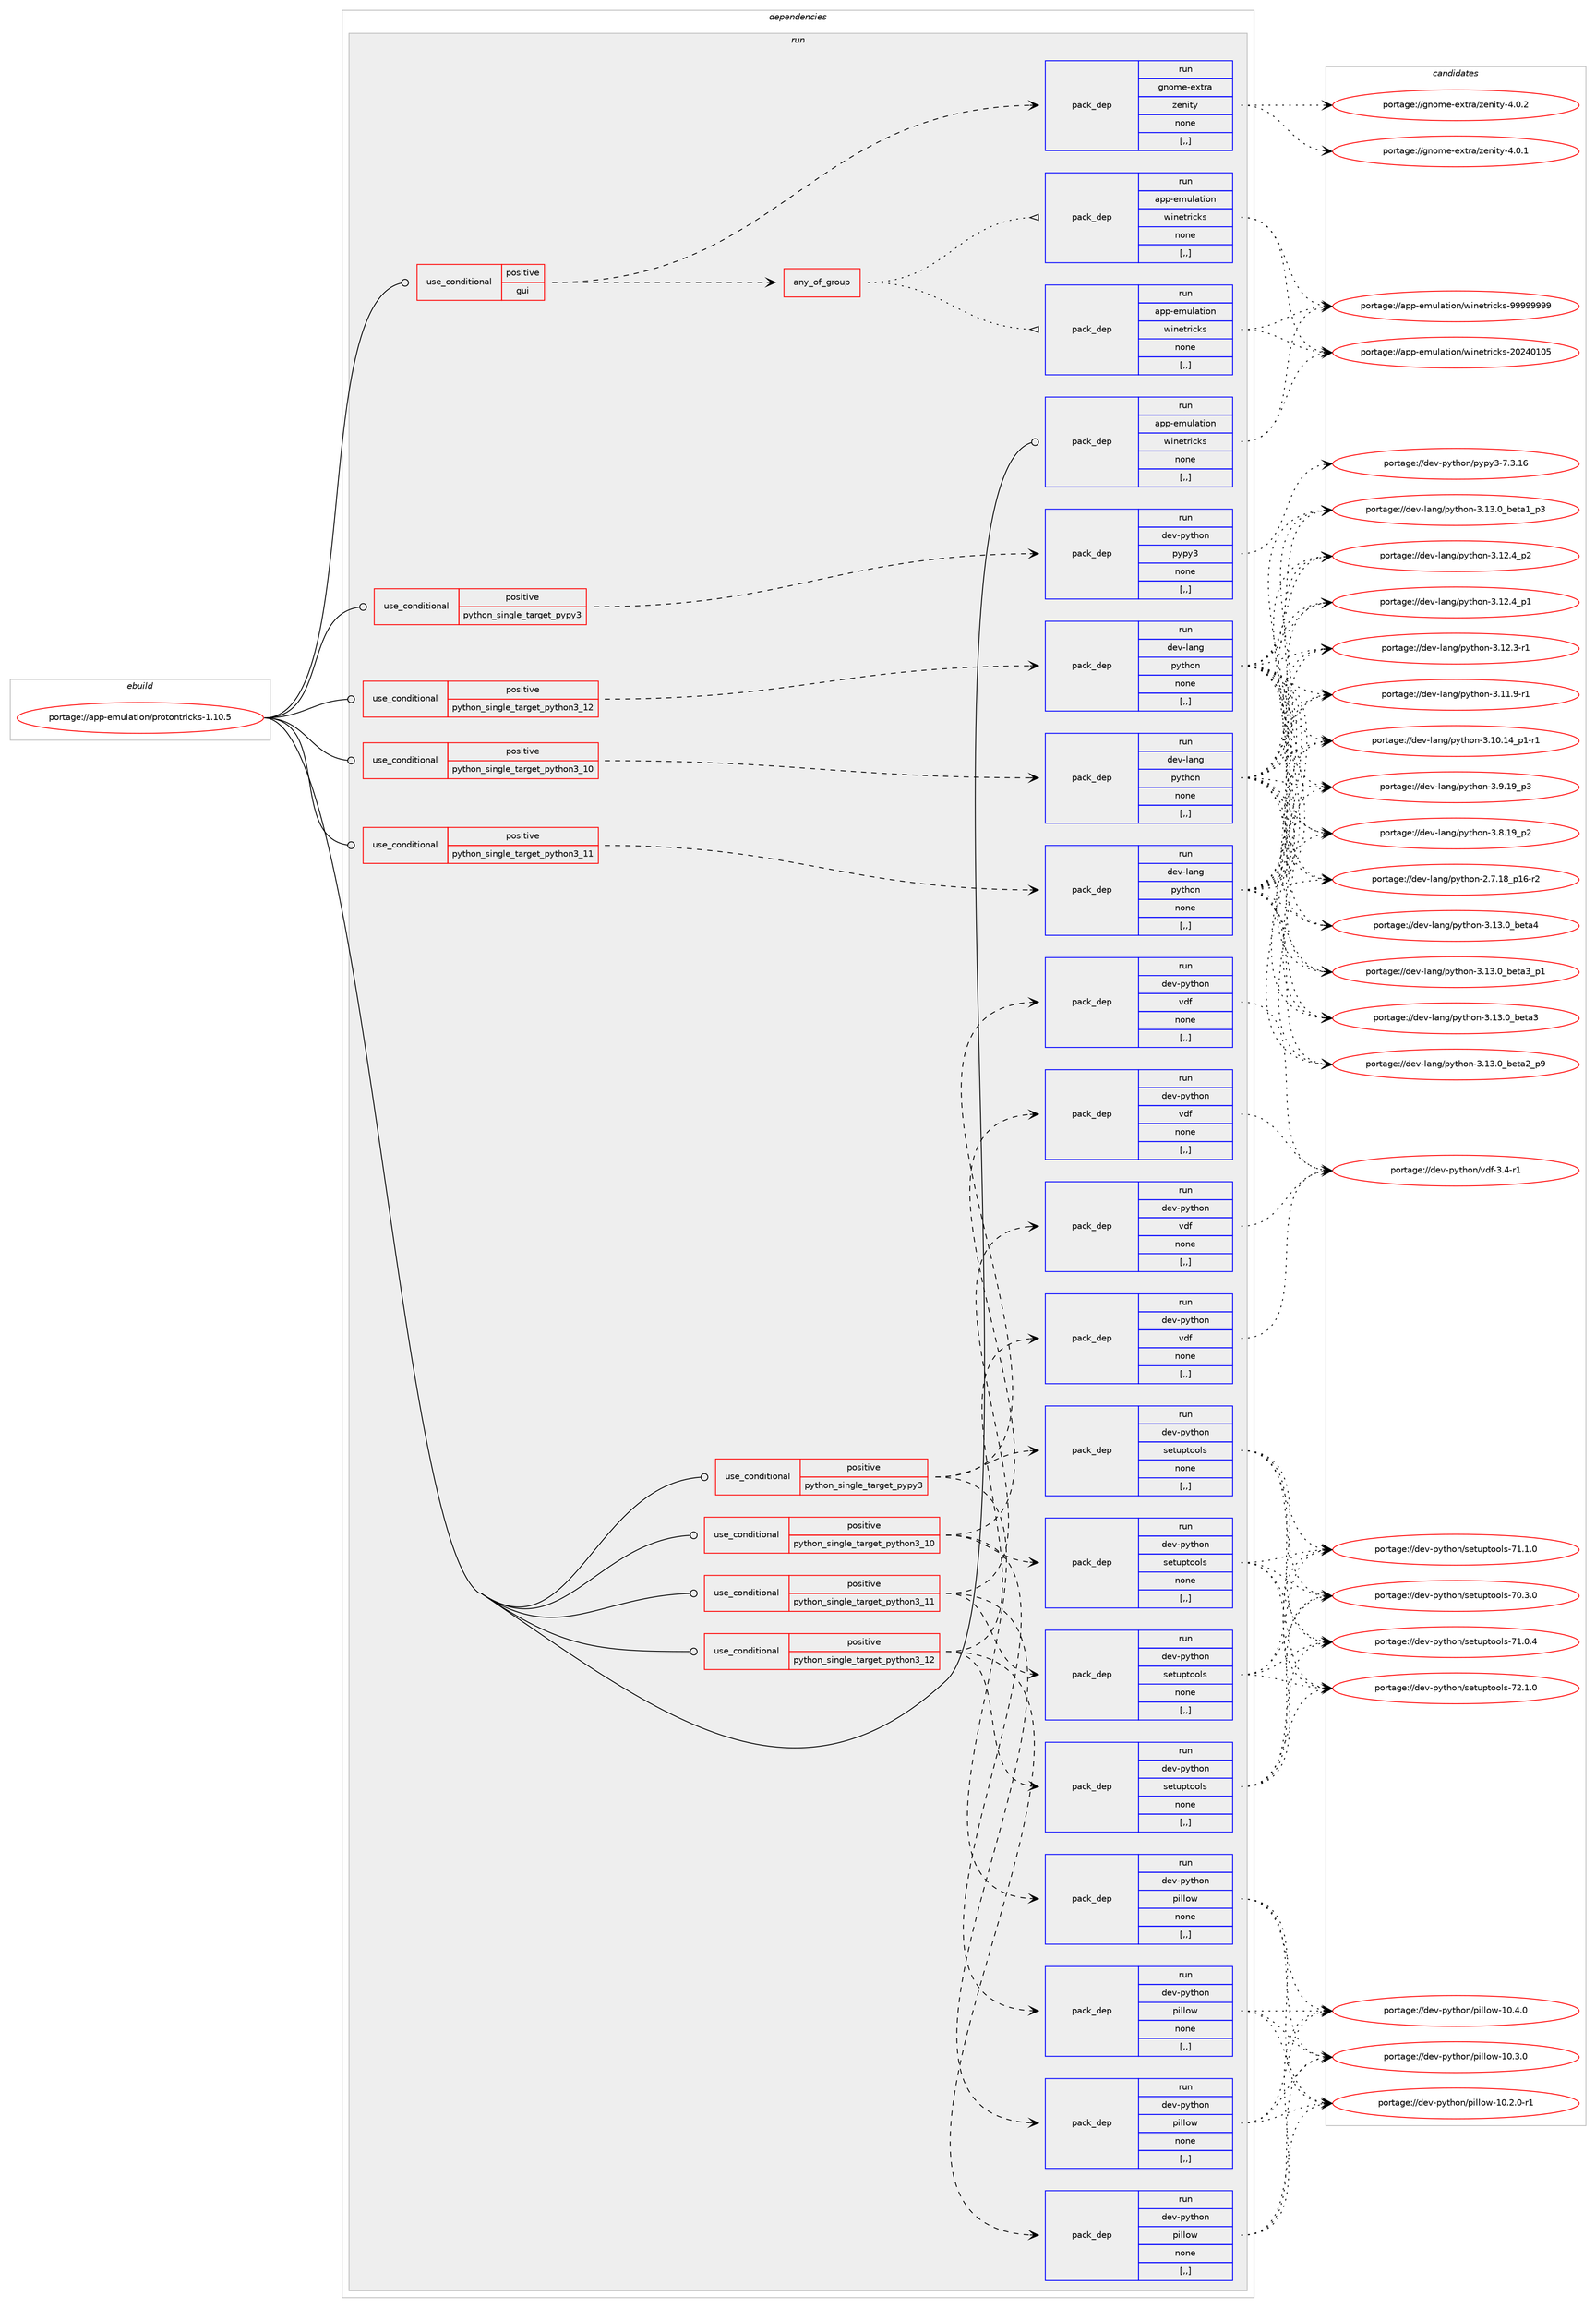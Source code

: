 digraph prolog {

# *************
# Graph options
# *************

newrank=true;
concentrate=true;
compound=true;
graph [rankdir=LR,fontname=Helvetica,fontsize=10,ranksep=1.5];#, ranksep=2.5, nodesep=0.2];
edge  [arrowhead=vee];
node  [fontname=Helvetica,fontsize=10];

# **********
# The ebuild
# **********

subgraph cluster_leftcol {
color=gray;
label=<<i>ebuild</i>>;
id [label="portage://app-emulation/protontricks-1.10.5", color=red, width=4, href="../app-emulation/protontricks-1.10.5.svg"];
}

# ****************
# The dependencies
# ****************

subgraph cluster_midcol {
color=gray;
label=<<i>dependencies</i>>;
subgraph cluster_compile {
fillcolor="#eeeeee";
style=filled;
label=<<i>compile</i>>;
}
subgraph cluster_compileandrun {
fillcolor="#eeeeee";
style=filled;
label=<<i>compile and run</i>>;
}
subgraph cluster_run {
fillcolor="#eeeeee";
style=filled;
label=<<i>run</i>>;
subgraph cond7144 {
dependency26733 [label=<<TABLE BORDER="0" CELLBORDER="1" CELLSPACING="0" CELLPADDING="4"><TR><TD ROWSPAN="3" CELLPADDING="10">use_conditional</TD></TR><TR><TD>positive</TD></TR><TR><TD>gui</TD></TR></TABLE>>, shape=none, color=red];
subgraph pack19384 {
dependency26734 [label=<<TABLE BORDER="0" CELLBORDER="1" CELLSPACING="0" CELLPADDING="4" WIDTH="220"><TR><TD ROWSPAN="6" CELLPADDING="30">pack_dep</TD></TR><TR><TD WIDTH="110">run</TD></TR><TR><TD>gnome-extra</TD></TR><TR><TD>zenity</TD></TR><TR><TD>none</TD></TR><TR><TD>[,,]</TD></TR></TABLE>>, shape=none, color=blue];
}
dependency26733:e -> dependency26734:w [weight=20,style="dashed",arrowhead="vee"];
subgraph any146 {
dependency26735 [label=<<TABLE BORDER="0" CELLBORDER="1" CELLSPACING="0" CELLPADDING="4"><TR><TD CELLPADDING="10">any_of_group</TD></TR></TABLE>>, shape=none, color=red];subgraph pack19385 {
dependency26736 [label=<<TABLE BORDER="0" CELLBORDER="1" CELLSPACING="0" CELLPADDING="4" WIDTH="220"><TR><TD ROWSPAN="6" CELLPADDING="30">pack_dep</TD></TR><TR><TD WIDTH="110">run</TD></TR><TR><TD>app-emulation</TD></TR><TR><TD>winetricks</TD></TR><TR><TD>none</TD></TR><TR><TD>[,,]</TD></TR></TABLE>>, shape=none, color=blue];
}
dependency26735:e -> dependency26736:w [weight=20,style="dotted",arrowhead="oinv"];
subgraph pack19386 {
dependency26737 [label=<<TABLE BORDER="0" CELLBORDER="1" CELLSPACING="0" CELLPADDING="4" WIDTH="220"><TR><TD ROWSPAN="6" CELLPADDING="30">pack_dep</TD></TR><TR><TD WIDTH="110">run</TD></TR><TR><TD>app-emulation</TD></TR><TR><TD>winetricks</TD></TR><TR><TD>none</TD></TR><TR><TD>[,,]</TD></TR></TABLE>>, shape=none, color=blue];
}
dependency26735:e -> dependency26737:w [weight=20,style="dotted",arrowhead="oinv"];
}
dependency26733:e -> dependency26735:w [weight=20,style="dashed",arrowhead="vee"];
}
id:e -> dependency26733:w [weight=20,style="solid",arrowhead="odot"];
subgraph cond7145 {
dependency26738 [label=<<TABLE BORDER="0" CELLBORDER="1" CELLSPACING="0" CELLPADDING="4"><TR><TD ROWSPAN="3" CELLPADDING="10">use_conditional</TD></TR><TR><TD>positive</TD></TR><TR><TD>python_single_target_pypy3</TD></TR></TABLE>>, shape=none, color=red];
subgraph pack19387 {
dependency26739 [label=<<TABLE BORDER="0" CELLBORDER="1" CELLSPACING="0" CELLPADDING="4" WIDTH="220"><TR><TD ROWSPAN="6" CELLPADDING="30">pack_dep</TD></TR><TR><TD WIDTH="110">run</TD></TR><TR><TD>dev-python</TD></TR><TR><TD>pillow</TD></TR><TR><TD>none</TD></TR><TR><TD>[,,]</TD></TR></TABLE>>, shape=none, color=blue];
}
dependency26738:e -> dependency26739:w [weight=20,style="dashed",arrowhead="vee"];
subgraph pack19388 {
dependency26740 [label=<<TABLE BORDER="0" CELLBORDER="1" CELLSPACING="0" CELLPADDING="4" WIDTH="220"><TR><TD ROWSPAN="6" CELLPADDING="30">pack_dep</TD></TR><TR><TD WIDTH="110">run</TD></TR><TR><TD>dev-python</TD></TR><TR><TD>setuptools</TD></TR><TR><TD>none</TD></TR><TR><TD>[,,]</TD></TR></TABLE>>, shape=none, color=blue];
}
dependency26738:e -> dependency26740:w [weight=20,style="dashed",arrowhead="vee"];
subgraph pack19389 {
dependency26741 [label=<<TABLE BORDER="0" CELLBORDER="1" CELLSPACING="0" CELLPADDING="4" WIDTH="220"><TR><TD ROWSPAN="6" CELLPADDING="30">pack_dep</TD></TR><TR><TD WIDTH="110">run</TD></TR><TR><TD>dev-python</TD></TR><TR><TD>vdf</TD></TR><TR><TD>none</TD></TR><TR><TD>[,,]</TD></TR></TABLE>>, shape=none, color=blue];
}
dependency26738:e -> dependency26741:w [weight=20,style="dashed",arrowhead="vee"];
}
id:e -> dependency26738:w [weight=20,style="solid",arrowhead="odot"];
subgraph cond7146 {
dependency26742 [label=<<TABLE BORDER="0" CELLBORDER="1" CELLSPACING="0" CELLPADDING="4"><TR><TD ROWSPAN="3" CELLPADDING="10">use_conditional</TD></TR><TR><TD>positive</TD></TR><TR><TD>python_single_target_pypy3</TD></TR></TABLE>>, shape=none, color=red];
subgraph pack19390 {
dependency26743 [label=<<TABLE BORDER="0" CELLBORDER="1" CELLSPACING="0" CELLPADDING="4" WIDTH="220"><TR><TD ROWSPAN="6" CELLPADDING="30">pack_dep</TD></TR><TR><TD WIDTH="110">run</TD></TR><TR><TD>dev-python</TD></TR><TR><TD>pypy3</TD></TR><TR><TD>none</TD></TR><TR><TD>[,,]</TD></TR></TABLE>>, shape=none, color=blue];
}
dependency26742:e -> dependency26743:w [weight=20,style="dashed",arrowhead="vee"];
}
id:e -> dependency26742:w [weight=20,style="solid",arrowhead="odot"];
subgraph cond7147 {
dependency26744 [label=<<TABLE BORDER="0" CELLBORDER="1" CELLSPACING="0" CELLPADDING="4"><TR><TD ROWSPAN="3" CELLPADDING="10">use_conditional</TD></TR><TR><TD>positive</TD></TR><TR><TD>python_single_target_python3_10</TD></TR></TABLE>>, shape=none, color=red];
subgraph pack19391 {
dependency26745 [label=<<TABLE BORDER="0" CELLBORDER="1" CELLSPACING="0" CELLPADDING="4" WIDTH="220"><TR><TD ROWSPAN="6" CELLPADDING="30">pack_dep</TD></TR><TR><TD WIDTH="110">run</TD></TR><TR><TD>dev-lang</TD></TR><TR><TD>python</TD></TR><TR><TD>none</TD></TR><TR><TD>[,,]</TD></TR></TABLE>>, shape=none, color=blue];
}
dependency26744:e -> dependency26745:w [weight=20,style="dashed",arrowhead="vee"];
}
id:e -> dependency26744:w [weight=20,style="solid",arrowhead="odot"];
subgraph cond7148 {
dependency26746 [label=<<TABLE BORDER="0" CELLBORDER="1" CELLSPACING="0" CELLPADDING="4"><TR><TD ROWSPAN="3" CELLPADDING="10">use_conditional</TD></TR><TR><TD>positive</TD></TR><TR><TD>python_single_target_python3_10</TD></TR></TABLE>>, shape=none, color=red];
subgraph pack19392 {
dependency26747 [label=<<TABLE BORDER="0" CELLBORDER="1" CELLSPACING="0" CELLPADDING="4" WIDTH="220"><TR><TD ROWSPAN="6" CELLPADDING="30">pack_dep</TD></TR><TR><TD WIDTH="110">run</TD></TR><TR><TD>dev-python</TD></TR><TR><TD>pillow</TD></TR><TR><TD>none</TD></TR><TR><TD>[,,]</TD></TR></TABLE>>, shape=none, color=blue];
}
dependency26746:e -> dependency26747:w [weight=20,style="dashed",arrowhead="vee"];
subgraph pack19393 {
dependency26748 [label=<<TABLE BORDER="0" CELLBORDER="1" CELLSPACING="0" CELLPADDING="4" WIDTH="220"><TR><TD ROWSPAN="6" CELLPADDING="30">pack_dep</TD></TR><TR><TD WIDTH="110">run</TD></TR><TR><TD>dev-python</TD></TR><TR><TD>setuptools</TD></TR><TR><TD>none</TD></TR><TR><TD>[,,]</TD></TR></TABLE>>, shape=none, color=blue];
}
dependency26746:e -> dependency26748:w [weight=20,style="dashed",arrowhead="vee"];
subgraph pack19394 {
dependency26749 [label=<<TABLE BORDER="0" CELLBORDER="1" CELLSPACING="0" CELLPADDING="4" WIDTH="220"><TR><TD ROWSPAN="6" CELLPADDING="30">pack_dep</TD></TR><TR><TD WIDTH="110">run</TD></TR><TR><TD>dev-python</TD></TR><TR><TD>vdf</TD></TR><TR><TD>none</TD></TR><TR><TD>[,,]</TD></TR></TABLE>>, shape=none, color=blue];
}
dependency26746:e -> dependency26749:w [weight=20,style="dashed",arrowhead="vee"];
}
id:e -> dependency26746:w [weight=20,style="solid",arrowhead="odot"];
subgraph cond7149 {
dependency26750 [label=<<TABLE BORDER="0" CELLBORDER="1" CELLSPACING="0" CELLPADDING="4"><TR><TD ROWSPAN="3" CELLPADDING="10">use_conditional</TD></TR><TR><TD>positive</TD></TR><TR><TD>python_single_target_python3_11</TD></TR></TABLE>>, shape=none, color=red];
subgraph pack19395 {
dependency26751 [label=<<TABLE BORDER="0" CELLBORDER="1" CELLSPACING="0" CELLPADDING="4" WIDTH="220"><TR><TD ROWSPAN="6" CELLPADDING="30">pack_dep</TD></TR><TR><TD WIDTH="110">run</TD></TR><TR><TD>dev-lang</TD></TR><TR><TD>python</TD></TR><TR><TD>none</TD></TR><TR><TD>[,,]</TD></TR></TABLE>>, shape=none, color=blue];
}
dependency26750:e -> dependency26751:w [weight=20,style="dashed",arrowhead="vee"];
}
id:e -> dependency26750:w [weight=20,style="solid",arrowhead="odot"];
subgraph cond7150 {
dependency26752 [label=<<TABLE BORDER="0" CELLBORDER="1" CELLSPACING="0" CELLPADDING="4"><TR><TD ROWSPAN="3" CELLPADDING="10">use_conditional</TD></TR><TR><TD>positive</TD></TR><TR><TD>python_single_target_python3_11</TD></TR></TABLE>>, shape=none, color=red];
subgraph pack19396 {
dependency26753 [label=<<TABLE BORDER="0" CELLBORDER="1" CELLSPACING="0" CELLPADDING="4" WIDTH="220"><TR><TD ROWSPAN="6" CELLPADDING="30">pack_dep</TD></TR><TR><TD WIDTH="110">run</TD></TR><TR><TD>dev-python</TD></TR><TR><TD>pillow</TD></TR><TR><TD>none</TD></TR><TR><TD>[,,]</TD></TR></TABLE>>, shape=none, color=blue];
}
dependency26752:e -> dependency26753:w [weight=20,style="dashed",arrowhead="vee"];
subgraph pack19397 {
dependency26754 [label=<<TABLE BORDER="0" CELLBORDER="1" CELLSPACING="0" CELLPADDING="4" WIDTH="220"><TR><TD ROWSPAN="6" CELLPADDING="30">pack_dep</TD></TR><TR><TD WIDTH="110">run</TD></TR><TR><TD>dev-python</TD></TR><TR><TD>setuptools</TD></TR><TR><TD>none</TD></TR><TR><TD>[,,]</TD></TR></TABLE>>, shape=none, color=blue];
}
dependency26752:e -> dependency26754:w [weight=20,style="dashed",arrowhead="vee"];
subgraph pack19398 {
dependency26755 [label=<<TABLE BORDER="0" CELLBORDER="1" CELLSPACING="0" CELLPADDING="4" WIDTH="220"><TR><TD ROWSPAN="6" CELLPADDING="30">pack_dep</TD></TR><TR><TD WIDTH="110">run</TD></TR><TR><TD>dev-python</TD></TR><TR><TD>vdf</TD></TR><TR><TD>none</TD></TR><TR><TD>[,,]</TD></TR></TABLE>>, shape=none, color=blue];
}
dependency26752:e -> dependency26755:w [weight=20,style="dashed",arrowhead="vee"];
}
id:e -> dependency26752:w [weight=20,style="solid",arrowhead="odot"];
subgraph cond7151 {
dependency26756 [label=<<TABLE BORDER="0" CELLBORDER="1" CELLSPACING="0" CELLPADDING="4"><TR><TD ROWSPAN="3" CELLPADDING="10">use_conditional</TD></TR><TR><TD>positive</TD></TR><TR><TD>python_single_target_python3_12</TD></TR></TABLE>>, shape=none, color=red];
subgraph pack19399 {
dependency26757 [label=<<TABLE BORDER="0" CELLBORDER="1" CELLSPACING="0" CELLPADDING="4" WIDTH="220"><TR><TD ROWSPAN="6" CELLPADDING="30">pack_dep</TD></TR><TR><TD WIDTH="110">run</TD></TR><TR><TD>dev-lang</TD></TR><TR><TD>python</TD></TR><TR><TD>none</TD></TR><TR><TD>[,,]</TD></TR></TABLE>>, shape=none, color=blue];
}
dependency26756:e -> dependency26757:w [weight=20,style="dashed",arrowhead="vee"];
}
id:e -> dependency26756:w [weight=20,style="solid",arrowhead="odot"];
subgraph cond7152 {
dependency26758 [label=<<TABLE BORDER="0" CELLBORDER="1" CELLSPACING="0" CELLPADDING="4"><TR><TD ROWSPAN="3" CELLPADDING="10">use_conditional</TD></TR><TR><TD>positive</TD></TR><TR><TD>python_single_target_python3_12</TD></TR></TABLE>>, shape=none, color=red];
subgraph pack19400 {
dependency26759 [label=<<TABLE BORDER="0" CELLBORDER="1" CELLSPACING="0" CELLPADDING="4" WIDTH="220"><TR><TD ROWSPAN="6" CELLPADDING="30">pack_dep</TD></TR><TR><TD WIDTH="110">run</TD></TR><TR><TD>dev-python</TD></TR><TR><TD>pillow</TD></TR><TR><TD>none</TD></TR><TR><TD>[,,]</TD></TR></TABLE>>, shape=none, color=blue];
}
dependency26758:e -> dependency26759:w [weight=20,style="dashed",arrowhead="vee"];
subgraph pack19401 {
dependency26760 [label=<<TABLE BORDER="0" CELLBORDER="1" CELLSPACING="0" CELLPADDING="4" WIDTH="220"><TR><TD ROWSPAN="6" CELLPADDING="30">pack_dep</TD></TR><TR><TD WIDTH="110">run</TD></TR><TR><TD>dev-python</TD></TR><TR><TD>setuptools</TD></TR><TR><TD>none</TD></TR><TR><TD>[,,]</TD></TR></TABLE>>, shape=none, color=blue];
}
dependency26758:e -> dependency26760:w [weight=20,style="dashed",arrowhead="vee"];
subgraph pack19402 {
dependency26761 [label=<<TABLE BORDER="0" CELLBORDER="1" CELLSPACING="0" CELLPADDING="4" WIDTH="220"><TR><TD ROWSPAN="6" CELLPADDING="30">pack_dep</TD></TR><TR><TD WIDTH="110">run</TD></TR><TR><TD>dev-python</TD></TR><TR><TD>vdf</TD></TR><TR><TD>none</TD></TR><TR><TD>[,,]</TD></TR></TABLE>>, shape=none, color=blue];
}
dependency26758:e -> dependency26761:w [weight=20,style="dashed",arrowhead="vee"];
}
id:e -> dependency26758:w [weight=20,style="solid",arrowhead="odot"];
subgraph pack19403 {
dependency26762 [label=<<TABLE BORDER="0" CELLBORDER="1" CELLSPACING="0" CELLPADDING="4" WIDTH="220"><TR><TD ROWSPAN="6" CELLPADDING="30">pack_dep</TD></TR><TR><TD WIDTH="110">run</TD></TR><TR><TD>app-emulation</TD></TR><TR><TD>winetricks</TD></TR><TR><TD>none</TD></TR><TR><TD>[,,]</TD></TR></TABLE>>, shape=none, color=blue];
}
id:e -> dependency26762:w [weight=20,style="solid",arrowhead="odot"];
}
}

# **************
# The candidates
# **************

subgraph cluster_choices {
rank=same;
color=gray;
label=<<i>candidates</i>>;

subgraph choice19384 {
color=black;
nodesep=1;
choice103110111109101451011201161149747122101110105116121455246484650 [label="portage://gnome-extra/zenity-4.0.2", color=red, width=4,href="../gnome-extra/zenity-4.0.2.svg"];
choice103110111109101451011201161149747122101110105116121455246484649 [label="portage://gnome-extra/zenity-4.0.1", color=red, width=4,href="../gnome-extra/zenity-4.0.1.svg"];
dependency26734:e -> choice103110111109101451011201161149747122101110105116121455246484650:w [style=dotted,weight="100"];
dependency26734:e -> choice103110111109101451011201161149747122101110105116121455246484649:w [style=dotted,weight="100"];
}
subgraph choice19385 {
color=black;
nodesep=1;
choice9711211245101109117108971161051111104711910511010111611410599107115455757575757575757 [label="portage://app-emulation/winetricks-99999999", color=red, width=4,href="../app-emulation/winetricks-99999999.svg"];
choice9711211245101109117108971161051111104711910511010111611410599107115455048505248494853 [label="portage://app-emulation/winetricks-20240105", color=red, width=4,href="../app-emulation/winetricks-20240105.svg"];
dependency26736:e -> choice9711211245101109117108971161051111104711910511010111611410599107115455757575757575757:w [style=dotted,weight="100"];
dependency26736:e -> choice9711211245101109117108971161051111104711910511010111611410599107115455048505248494853:w [style=dotted,weight="100"];
}
subgraph choice19386 {
color=black;
nodesep=1;
choice9711211245101109117108971161051111104711910511010111611410599107115455757575757575757 [label="portage://app-emulation/winetricks-99999999", color=red, width=4,href="../app-emulation/winetricks-99999999.svg"];
choice9711211245101109117108971161051111104711910511010111611410599107115455048505248494853 [label="portage://app-emulation/winetricks-20240105", color=red, width=4,href="../app-emulation/winetricks-20240105.svg"];
dependency26737:e -> choice9711211245101109117108971161051111104711910511010111611410599107115455757575757575757:w [style=dotted,weight="100"];
dependency26737:e -> choice9711211245101109117108971161051111104711910511010111611410599107115455048505248494853:w [style=dotted,weight="100"];
}
subgraph choice19387 {
color=black;
nodesep=1;
choice100101118451121211161041111104711210510810811111945494846524648 [label="portage://dev-python/pillow-10.4.0", color=red, width=4,href="../dev-python/pillow-10.4.0.svg"];
choice100101118451121211161041111104711210510810811111945494846514648 [label="portage://dev-python/pillow-10.3.0", color=red, width=4,href="../dev-python/pillow-10.3.0.svg"];
choice1001011184511212111610411111047112105108108111119454948465046484511449 [label="portage://dev-python/pillow-10.2.0-r1", color=red, width=4,href="../dev-python/pillow-10.2.0-r1.svg"];
dependency26739:e -> choice100101118451121211161041111104711210510810811111945494846524648:w [style=dotted,weight="100"];
dependency26739:e -> choice100101118451121211161041111104711210510810811111945494846514648:w [style=dotted,weight="100"];
dependency26739:e -> choice1001011184511212111610411111047112105108108111119454948465046484511449:w [style=dotted,weight="100"];
}
subgraph choice19388 {
color=black;
nodesep=1;
choice100101118451121211161041111104711510111611711211611111110811545555046494648 [label="portage://dev-python/setuptools-72.1.0", color=red, width=4,href="../dev-python/setuptools-72.1.0.svg"];
choice100101118451121211161041111104711510111611711211611111110811545554946494648 [label="portage://dev-python/setuptools-71.1.0", color=red, width=4,href="../dev-python/setuptools-71.1.0.svg"];
choice100101118451121211161041111104711510111611711211611111110811545554946484652 [label="portage://dev-python/setuptools-71.0.4", color=red, width=4,href="../dev-python/setuptools-71.0.4.svg"];
choice100101118451121211161041111104711510111611711211611111110811545554846514648 [label="portage://dev-python/setuptools-70.3.0", color=red, width=4,href="../dev-python/setuptools-70.3.0.svg"];
dependency26740:e -> choice100101118451121211161041111104711510111611711211611111110811545555046494648:w [style=dotted,weight="100"];
dependency26740:e -> choice100101118451121211161041111104711510111611711211611111110811545554946494648:w [style=dotted,weight="100"];
dependency26740:e -> choice100101118451121211161041111104711510111611711211611111110811545554946484652:w [style=dotted,weight="100"];
dependency26740:e -> choice100101118451121211161041111104711510111611711211611111110811545554846514648:w [style=dotted,weight="100"];
}
subgraph choice19389 {
color=black;
nodesep=1;
choice1001011184511212111610411111047118100102455146524511449 [label="portage://dev-python/vdf-3.4-r1", color=red, width=4,href="../dev-python/vdf-3.4-r1.svg"];
dependency26741:e -> choice1001011184511212111610411111047118100102455146524511449:w [style=dotted,weight="100"];
}
subgraph choice19390 {
color=black;
nodesep=1;
choice10010111845112121116104111110471121211121215145554651464954 [label="portage://dev-python/pypy3-7.3.16", color=red, width=4,href="../dev-python/pypy3-7.3.16.svg"];
dependency26743:e -> choice10010111845112121116104111110471121211121215145554651464954:w [style=dotted,weight="100"];
}
subgraph choice19391 {
color=black;
nodesep=1;
choice1001011184510897110103471121211161041111104551464951464895981011169752 [label="portage://dev-lang/python-3.13.0_beta4", color=red, width=4,href="../dev-lang/python-3.13.0_beta4.svg"];
choice10010111845108971101034711212111610411111045514649514648959810111697519511249 [label="portage://dev-lang/python-3.13.0_beta3_p1", color=red, width=4,href="../dev-lang/python-3.13.0_beta3_p1.svg"];
choice1001011184510897110103471121211161041111104551464951464895981011169751 [label="portage://dev-lang/python-3.13.0_beta3", color=red, width=4,href="../dev-lang/python-3.13.0_beta3.svg"];
choice10010111845108971101034711212111610411111045514649514648959810111697509511257 [label="portage://dev-lang/python-3.13.0_beta2_p9", color=red, width=4,href="../dev-lang/python-3.13.0_beta2_p9.svg"];
choice10010111845108971101034711212111610411111045514649514648959810111697499511251 [label="portage://dev-lang/python-3.13.0_beta1_p3", color=red, width=4,href="../dev-lang/python-3.13.0_beta1_p3.svg"];
choice100101118451089711010347112121116104111110455146495046529511250 [label="portage://dev-lang/python-3.12.4_p2", color=red, width=4,href="../dev-lang/python-3.12.4_p2.svg"];
choice100101118451089711010347112121116104111110455146495046529511249 [label="portage://dev-lang/python-3.12.4_p1", color=red, width=4,href="../dev-lang/python-3.12.4_p1.svg"];
choice100101118451089711010347112121116104111110455146495046514511449 [label="portage://dev-lang/python-3.12.3-r1", color=red, width=4,href="../dev-lang/python-3.12.3-r1.svg"];
choice100101118451089711010347112121116104111110455146494946574511449 [label="portage://dev-lang/python-3.11.9-r1", color=red, width=4,href="../dev-lang/python-3.11.9-r1.svg"];
choice100101118451089711010347112121116104111110455146494846495295112494511449 [label="portage://dev-lang/python-3.10.14_p1-r1", color=red, width=4,href="../dev-lang/python-3.10.14_p1-r1.svg"];
choice100101118451089711010347112121116104111110455146574649579511251 [label="portage://dev-lang/python-3.9.19_p3", color=red, width=4,href="../dev-lang/python-3.9.19_p3.svg"];
choice100101118451089711010347112121116104111110455146564649579511250 [label="portage://dev-lang/python-3.8.19_p2", color=red, width=4,href="../dev-lang/python-3.8.19_p2.svg"];
choice100101118451089711010347112121116104111110455046554649569511249544511450 [label="portage://dev-lang/python-2.7.18_p16-r2", color=red, width=4,href="../dev-lang/python-2.7.18_p16-r2.svg"];
dependency26745:e -> choice1001011184510897110103471121211161041111104551464951464895981011169752:w [style=dotted,weight="100"];
dependency26745:e -> choice10010111845108971101034711212111610411111045514649514648959810111697519511249:w [style=dotted,weight="100"];
dependency26745:e -> choice1001011184510897110103471121211161041111104551464951464895981011169751:w [style=dotted,weight="100"];
dependency26745:e -> choice10010111845108971101034711212111610411111045514649514648959810111697509511257:w [style=dotted,weight="100"];
dependency26745:e -> choice10010111845108971101034711212111610411111045514649514648959810111697499511251:w [style=dotted,weight="100"];
dependency26745:e -> choice100101118451089711010347112121116104111110455146495046529511250:w [style=dotted,weight="100"];
dependency26745:e -> choice100101118451089711010347112121116104111110455146495046529511249:w [style=dotted,weight="100"];
dependency26745:e -> choice100101118451089711010347112121116104111110455146495046514511449:w [style=dotted,weight="100"];
dependency26745:e -> choice100101118451089711010347112121116104111110455146494946574511449:w [style=dotted,weight="100"];
dependency26745:e -> choice100101118451089711010347112121116104111110455146494846495295112494511449:w [style=dotted,weight="100"];
dependency26745:e -> choice100101118451089711010347112121116104111110455146574649579511251:w [style=dotted,weight="100"];
dependency26745:e -> choice100101118451089711010347112121116104111110455146564649579511250:w [style=dotted,weight="100"];
dependency26745:e -> choice100101118451089711010347112121116104111110455046554649569511249544511450:w [style=dotted,weight="100"];
}
subgraph choice19392 {
color=black;
nodesep=1;
choice100101118451121211161041111104711210510810811111945494846524648 [label="portage://dev-python/pillow-10.4.0", color=red, width=4,href="../dev-python/pillow-10.4.0.svg"];
choice100101118451121211161041111104711210510810811111945494846514648 [label="portage://dev-python/pillow-10.3.0", color=red, width=4,href="../dev-python/pillow-10.3.0.svg"];
choice1001011184511212111610411111047112105108108111119454948465046484511449 [label="portage://dev-python/pillow-10.2.0-r1", color=red, width=4,href="../dev-python/pillow-10.2.0-r1.svg"];
dependency26747:e -> choice100101118451121211161041111104711210510810811111945494846524648:w [style=dotted,weight="100"];
dependency26747:e -> choice100101118451121211161041111104711210510810811111945494846514648:w [style=dotted,weight="100"];
dependency26747:e -> choice1001011184511212111610411111047112105108108111119454948465046484511449:w [style=dotted,weight="100"];
}
subgraph choice19393 {
color=black;
nodesep=1;
choice100101118451121211161041111104711510111611711211611111110811545555046494648 [label="portage://dev-python/setuptools-72.1.0", color=red, width=4,href="../dev-python/setuptools-72.1.0.svg"];
choice100101118451121211161041111104711510111611711211611111110811545554946494648 [label="portage://dev-python/setuptools-71.1.0", color=red, width=4,href="../dev-python/setuptools-71.1.0.svg"];
choice100101118451121211161041111104711510111611711211611111110811545554946484652 [label="portage://dev-python/setuptools-71.0.4", color=red, width=4,href="../dev-python/setuptools-71.0.4.svg"];
choice100101118451121211161041111104711510111611711211611111110811545554846514648 [label="portage://dev-python/setuptools-70.3.0", color=red, width=4,href="../dev-python/setuptools-70.3.0.svg"];
dependency26748:e -> choice100101118451121211161041111104711510111611711211611111110811545555046494648:w [style=dotted,weight="100"];
dependency26748:e -> choice100101118451121211161041111104711510111611711211611111110811545554946494648:w [style=dotted,weight="100"];
dependency26748:e -> choice100101118451121211161041111104711510111611711211611111110811545554946484652:w [style=dotted,weight="100"];
dependency26748:e -> choice100101118451121211161041111104711510111611711211611111110811545554846514648:w [style=dotted,weight="100"];
}
subgraph choice19394 {
color=black;
nodesep=1;
choice1001011184511212111610411111047118100102455146524511449 [label="portage://dev-python/vdf-3.4-r1", color=red, width=4,href="../dev-python/vdf-3.4-r1.svg"];
dependency26749:e -> choice1001011184511212111610411111047118100102455146524511449:w [style=dotted,weight="100"];
}
subgraph choice19395 {
color=black;
nodesep=1;
choice1001011184510897110103471121211161041111104551464951464895981011169752 [label="portage://dev-lang/python-3.13.0_beta4", color=red, width=4,href="../dev-lang/python-3.13.0_beta4.svg"];
choice10010111845108971101034711212111610411111045514649514648959810111697519511249 [label="portage://dev-lang/python-3.13.0_beta3_p1", color=red, width=4,href="../dev-lang/python-3.13.0_beta3_p1.svg"];
choice1001011184510897110103471121211161041111104551464951464895981011169751 [label="portage://dev-lang/python-3.13.0_beta3", color=red, width=4,href="../dev-lang/python-3.13.0_beta3.svg"];
choice10010111845108971101034711212111610411111045514649514648959810111697509511257 [label="portage://dev-lang/python-3.13.0_beta2_p9", color=red, width=4,href="../dev-lang/python-3.13.0_beta2_p9.svg"];
choice10010111845108971101034711212111610411111045514649514648959810111697499511251 [label="portage://dev-lang/python-3.13.0_beta1_p3", color=red, width=4,href="../dev-lang/python-3.13.0_beta1_p3.svg"];
choice100101118451089711010347112121116104111110455146495046529511250 [label="portage://dev-lang/python-3.12.4_p2", color=red, width=4,href="../dev-lang/python-3.12.4_p2.svg"];
choice100101118451089711010347112121116104111110455146495046529511249 [label="portage://dev-lang/python-3.12.4_p1", color=red, width=4,href="../dev-lang/python-3.12.4_p1.svg"];
choice100101118451089711010347112121116104111110455146495046514511449 [label="portage://dev-lang/python-3.12.3-r1", color=red, width=4,href="../dev-lang/python-3.12.3-r1.svg"];
choice100101118451089711010347112121116104111110455146494946574511449 [label="portage://dev-lang/python-3.11.9-r1", color=red, width=4,href="../dev-lang/python-3.11.9-r1.svg"];
choice100101118451089711010347112121116104111110455146494846495295112494511449 [label="portage://dev-lang/python-3.10.14_p1-r1", color=red, width=4,href="../dev-lang/python-3.10.14_p1-r1.svg"];
choice100101118451089711010347112121116104111110455146574649579511251 [label="portage://dev-lang/python-3.9.19_p3", color=red, width=4,href="../dev-lang/python-3.9.19_p3.svg"];
choice100101118451089711010347112121116104111110455146564649579511250 [label="portage://dev-lang/python-3.8.19_p2", color=red, width=4,href="../dev-lang/python-3.8.19_p2.svg"];
choice100101118451089711010347112121116104111110455046554649569511249544511450 [label="portage://dev-lang/python-2.7.18_p16-r2", color=red, width=4,href="../dev-lang/python-2.7.18_p16-r2.svg"];
dependency26751:e -> choice1001011184510897110103471121211161041111104551464951464895981011169752:w [style=dotted,weight="100"];
dependency26751:e -> choice10010111845108971101034711212111610411111045514649514648959810111697519511249:w [style=dotted,weight="100"];
dependency26751:e -> choice1001011184510897110103471121211161041111104551464951464895981011169751:w [style=dotted,weight="100"];
dependency26751:e -> choice10010111845108971101034711212111610411111045514649514648959810111697509511257:w [style=dotted,weight="100"];
dependency26751:e -> choice10010111845108971101034711212111610411111045514649514648959810111697499511251:w [style=dotted,weight="100"];
dependency26751:e -> choice100101118451089711010347112121116104111110455146495046529511250:w [style=dotted,weight="100"];
dependency26751:e -> choice100101118451089711010347112121116104111110455146495046529511249:w [style=dotted,weight="100"];
dependency26751:e -> choice100101118451089711010347112121116104111110455146495046514511449:w [style=dotted,weight="100"];
dependency26751:e -> choice100101118451089711010347112121116104111110455146494946574511449:w [style=dotted,weight="100"];
dependency26751:e -> choice100101118451089711010347112121116104111110455146494846495295112494511449:w [style=dotted,weight="100"];
dependency26751:e -> choice100101118451089711010347112121116104111110455146574649579511251:w [style=dotted,weight="100"];
dependency26751:e -> choice100101118451089711010347112121116104111110455146564649579511250:w [style=dotted,weight="100"];
dependency26751:e -> choice100101118451089711010347112121116104111110455046554649569511249544511450:w [style=dotted,weight="100"];
}
subgraph choice19396 {
color=black;
nodesep=1;
choice100101118451121211161041111104711210510810811111945494846524648 [label="portage://dev-python/pillow-10.4.0", color=red, width=4,href="../dev-python/pillow-10.4.0.svg"];
choice100101118451121211161041111104711210510810811111945494846514648 [label="portage://dev-python/pillow-10.3.0", color=red, width=4,href="../dev-python/pillow-10.3.0.svg"];
choice1001011184511212111610411111047112105108108111119454948465046484511449 [label="portage://dev-python/pillow-10.2.0-r1", color=red, width=4,href="../dev-python/pillow-10.2.0-r1.svg"];
dependency26753:e -> choice100101118451121211161041111104711210510810811111945494846524648:w [style=dotted,weight="100"];
dependency26753:e -> choice100101118451121211161041111104711210510810811111945494846514648:w [style=dotted,weight="100"];
dependency26753:e -> choice1001011184511212111610411111047112105108108111119454948465046484511449:w [style=dotted,weight="100"];
}
subgraph choice19397 {
color=black;
nodesep=1;
choice100101118451121211161041111104711510111611711211611111110811545555046494648 [label="portage://dev-python/setuptools-72.1.0", color=red, width=4,href="../dev-python/setuptools-72.1.0.svg"];
choice100101118451121211161041111104711510111611711211611111110811545554946494648 [label="portage://dev-python/setuptools-71.1.0", color=red, width=4,href="../dev-python/setuptools-71.1.0.svg"];
choice100101118451121211161041111104711510111611711211611111110811545554946484652 [label="portage://dev-python/setuptools-71.0.4", color=red, width=4,href="../dev-python/setuptools-71.0.4.svg"];
choice100101118451121211161041111104711510111611711211611111110811545554846514648 [label="portage://dev-python/setuptools-70.3.0", color=red, width=4,href="../dev-python/setuptools-70.3.0.svg"];
dependency26754:e -> choice100101118451121211161041111104711510111611711211611111110811545555046494648:w [style=dotted,weight="100"];
dependency26754:e -> choice100101118451121211161041111104711510111611711211611111110811545554946494648:w [style=dotted,weight="100"];
dependency26754:e -> choice100101118451121211161041111104711510111611711211611111110811545554946484652:w [style=dotted,weight="100"];
dependency26754:e -> choice100101118451121211161041111104711510111611711211611111110811545554846514648:w [style=dotted,weight="100"];
}
subgraph choice19398 {
color=black;
nodesep=1;
choice1001011184511212111610411111047118100102455146524511449 [label="portage://dev-python/vdf-3.4-r1", color=red, width=4,href="../dev-python/vdf-3.4-r1.svg"];
dependency26755:e -> choice1001011184511212111610411111047118100102455146524511449:w [style=dotted,weight="100"];
}
subgraph choice19399 {
color=black;
nodesep=1;
choice1001011184510897110103471121211161041111104551464951464895981011169752 [label="portage://dev-lang/python-3.13.0_beta4", color=red, width=4,href="../dev-lang/python-3.13.0_beta4.svg"];
choice10010111845108971101034711212111610411111045514649514648959810111697519511249 [label="portage://dev-lang/python-3.13.0_beta3_p1", color=red, width=4,href="../dev-lang/python-3.13.0_beta3_p1.svg"];
choice1001011184510897110103471121211161041111104551464951464895981011169751 [label="portage://dev-lang/python-3.13.0_beta3", color=red, width=4,href="../dev-lang/python-3.13.0_beta3.svg"];
choice10010111845108971101034711212111610411111045514649514648959810111697509511257 [label="portage://dev-lang/python-3.13.0_beta2_p9", color=red, width=4,href="../dev-lang/python-3.13.0_beta2_p9.svg"];
choice10010111845108971101034711212111610411111045514649514648959810111697499511251 [label="portage://dev-lang/python-3.13.0_beta1_p3", color=red, width=4,href="../dev-lang/python-3.13.0_beta1_p3.svg"];
choice100101118451089711010347112121116104111110455146495046529511250 [label="portage://dev-lang/python-3.12.4_p2", color=red, width=4,href="../dev-lang/python-3.12.4_p2.svg"];
choice100101118451089711010347112121116104111110455146495046529511249 [label="portage://dev-lang/python-3.12.4_p1", color=red, width=4,href="../dev-lang/python-3.12.4_p1.svg"];
choice100101118451089711010347112121116104111110455146495046514511449 [label="portage://dev-lang/python-3.12.3-r1", color=red, width=4,href="../dev-lang/python-3.12.3-r1.svg"];
choice100101118451089711010347112121116104111110455146494946574511449 [label="portage://dev-lang/python-3.11.9-r1", color=red, width=4,href="../dev-lang/python-3.11.9-r1.svg"];
choice100101118451089711010347112121116104111110455146494846495295112494511449 [label="portage://dev-lang/python-3.10.14_p1-r1", color=red, width=4,href="../dev-lang/python-3.10.14_p1-r1.svg"];
choice100101118451089711010347112121116104111110455146574649579511251 [label="portage://dev-lang/python-3.9.19_p3", color=red, width=4,href="../dev-lang/python-3.9.19_p3.svg"];
choice100101118451089711010347112121116104111110455146564649579511250 [label="portage://dev-lang/python-3.8.19_p2", color=red, width=4,href="../dev-lang/python-3.8.19_p2.svg"];
choice100101118451089711010347112121116104111110455046554649569511249544511450 [label="portage://dev-lang/python-2.7.18_p16-r2", color=red, width=4,href="../dev-lang/python-2.7.18_p16-r2.svg"];
dependency26757:e -> choice1001011184510897110103471121211161041111104551464951464895981011169752:w [style=dotted,weight="100"];
dependency26757:e -> choice10010111845108971101034711212111610411111045514649514648959810111697519511249:w [style=dotted,weight="100"];
dependency26757:e -> choice1001011184510897110103471121211161041111104551464951464895981011169751:w [style=dotted,weight="100"];
dependency26757:e -> choice10010111845108971101034711212111610411111045514649514648959810111697509511257:w [style=dotted,weight="100"];
dependency26757:e -> choice10010111845108971101034711212111610411111045514649514648959810111697499511251:w [style=dotted,weight="100"];
dependency26757:e -> choice100101118451089711010347112121116104111110455146495046529511250:w [style=dotted,weight="100"];
dependency26757:e -> choice100101118451089711010347112121116104111110455146495046529511249:w [style=dotted,weight="100"];
dependency26757:e -> choice100101118451089711010347112121116104111110455146495046514511449:w [style=dotted,weight="100"];
dependency26757:e -> choice100101118451089711010347112121116104111110455146494946574511449:w [style=dotted,weight="100"];
dependency26757:e -> choice100101118451089711010347112121116104111110455146494846495295112494511449:w [style=dotted,weight="100"];
dependency26757:e -> choice100101118451089711010347112121116104111110455146574649579511251:w [style=dotted,weight="100"];
dependency26757:e -> choice100101118451089711010347112121116104111110455146564649579511250:w [style=dotted,weight="100"];
dependency26757:e -> choice100101118451089711010347112121116104111110455046554649569511249544511450:w [style=dotted,weight="100"];
}
subgraph choice19400 {
color=black;
nodesep=1;
choice100101118451121211161041111104711210510810811111945494846524648 [label="portage://dev-python/pillow-10.4.0", color=red, width=4,href="../dev-python/pillow-10.4.0.svg"];
choice100101118451121211161041111104711210510810811111945494846514648 [label="portage://dev-python/pillow-10.3.0", color=red, width=4,href="../dev-python/pillow-10.3.0.svg"];
choice1001011184511212111610411111047112105108108111119454948465046484511449 [label="portage://dev-python/pillow-10.2.0-r1", color=red, width=4,href="../dev-python/pillow-10.2.0-r1.svg"];
dependency26759:e -> choice100101118451121211161041111104711210510810811111945494846524648:w [style=dotted,weight="100"];
dependency26759:e -> choice100101118451121211161041111104711210510810811111945494846514648:w [style=dotted,weight="100"];
dependency26759:e -> choice1001011184511212111610411111047112105108108111119454948465046484511449:w [style=dotted,weight="100"];
}
subgraph choice19401 {
color=black;
nodesep=1;
choice100101118451121211161041111104711510111611711211611111110811545555046494648 [label="portage://dev-python/setuptools-72.1.0", color=red, width=4,href="../dev-python/setuptools-72.1.0.svg"];
choice100101118451121211161041111104711510111611711211611111110811545554946494648 [label="portage://dev-python/setuptools-71.1.0", color=red, width=4,href="../dev-python/setuptools-71.1.0.svg"];
choice100101118451121211161041111104711510111611711211611111110811545554946484652 [label="portage://dev-python/setuptools-71.0.4", color=red, width=4,href="../dev-python/setuptools-71.0.4.svg"];
choice100101118451121211161041111104711510111611711211611111110811545554846514648 [label="portage://dev-python/setuptools-70.3.0", color=red, width=4,href="../dev-python/setuptools-70.3.0.svg"];
dependency26760:e -> choice100101118451121211161041111104711510111611711211611111110811545555046494648:w [style=dotted,weight="100"];
dependency26760:e -> choice100101118451121211161041111104711510111611711211611111110811545554946494648:w [style=dotted,weight="100"];
dependency26760:e -> choice100101118451121211161041111104711510111611711211611111110811545554946484652:w [style=dotted,weight="100"];
dependency26760:e -> choice100101118451121211161041111104711510111611711211611111110811545554846514648:w [style=dotted,weight="100"];
}
subgraph choice19402 {
color=black;
nodesep=1;
choice1001011184511212111610411111047118100102455146524511449 [label="portage://dev-python/vdf-3.4-r1", color=red, width=4,href="../dev-python/vdf-3.4-r1.svg"];
dependency26761:e -> choice1001011184511212111610411111047118100102455146524511449:w [style=dotted,weight="100"];
}
subgraph choice19403 {
color=black;
nodesep=1;
choice9711211245101109117108971161051111104711910511010111611410599107115455757575757575757 [label="portage://app-emulation/winetricks-99999999", color=red, width=4,href="../app-emulation/winetricks-99999999.svg"];
choice9711211245101109117108971161051111104711910511010111611410599107115455048505248494853 [label="portage://app-emulation/winetricks-20240105", color=red, width=4,href="../app-emulation/winetricks-20240105.svg"];
dependency26762:e -> choice9711211245101109117108971161051111104711910511010111611410599107115455757575757575757:w [style=dotted,weight="100"];
dependency26762:e -> choice9711211245101109117108971161051111104711910511010111611410599107115455048505248494853:w [style=dotted,weight="100"];
}
}

}
